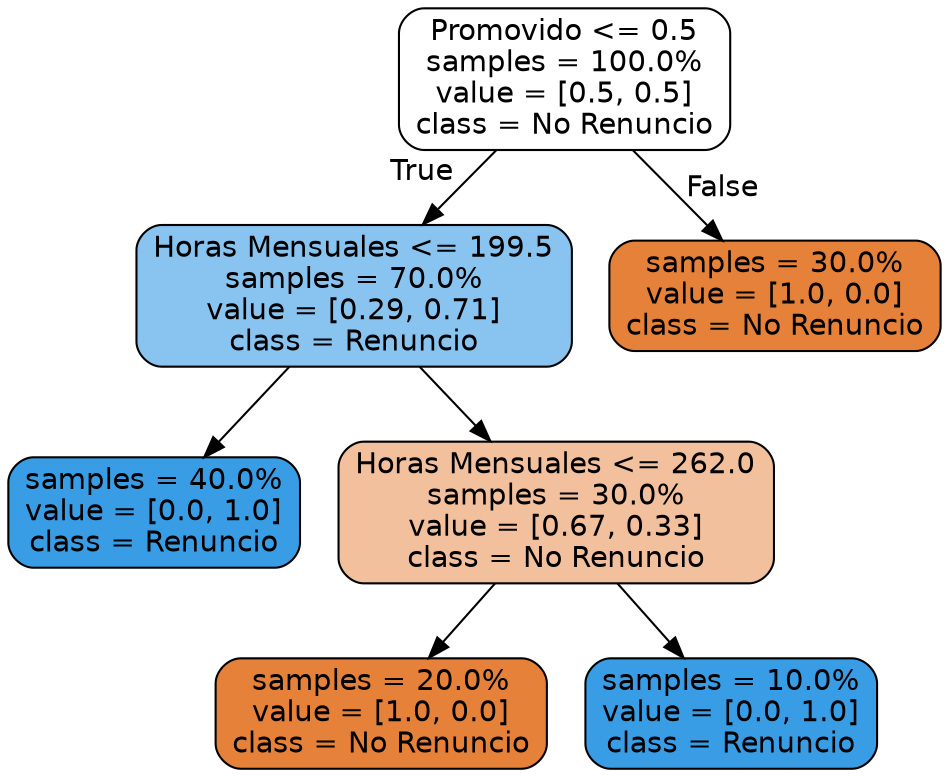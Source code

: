 digraph Tree {
node [shape=box, style="filled, rounded", color="black", fontname=helvetica] ;
edge [fontname=helvetica] ;
0 [label="Promovido <= 0.5\nsamples = 100.0%\nvalue = [0.5, 0.5]\nclass = No Renuncio", fillcolor="#e5813900"] ;
1 [label="Horas Mensuales <= 199.5\nsamples = 70.0%\nvalue = [0.29, 0.71]\nclass = Renuncio", fillcolor="#399de599"] ;
0 -> 1 [labeldistance=2.5, labelangle=45, headlabel="True"] ;
2 [label="samples = 40.0%\nvalue = [0.0, 1.0]\nclass = Renuncio", fillcolor="#399de5ff"] ;
1 -> 2 ;
3 [label="Horas Mensuales <= 262.0\nsamples = 30.0%\nvalue = [0.67, 0.33]\nclass = No Renuncio", fillcolor="#e581397f"] ;
1 -> 3 ;
4 [label="samples = 20.0%\nvalue = [1.0, 0.0]\nclass = No Renuncio", fillcolor="#e58139ff"] ;
3 -> 4 ;
5 [label="samples = 10.0%\nvalue = [0.0, 1.0]\nclass = Renuncio", fillcolor="#399de5ff"] ;
3 -> 5 ;
6 [label="samples = 30.0%\nvalue = [1.0, 0.0]\nclass = No Renuncio", fillcolor="#e58139ff"] ;
0 -> 6 [labeldistance=2.5, labelangle=-45, headlabel="False"] ;
}